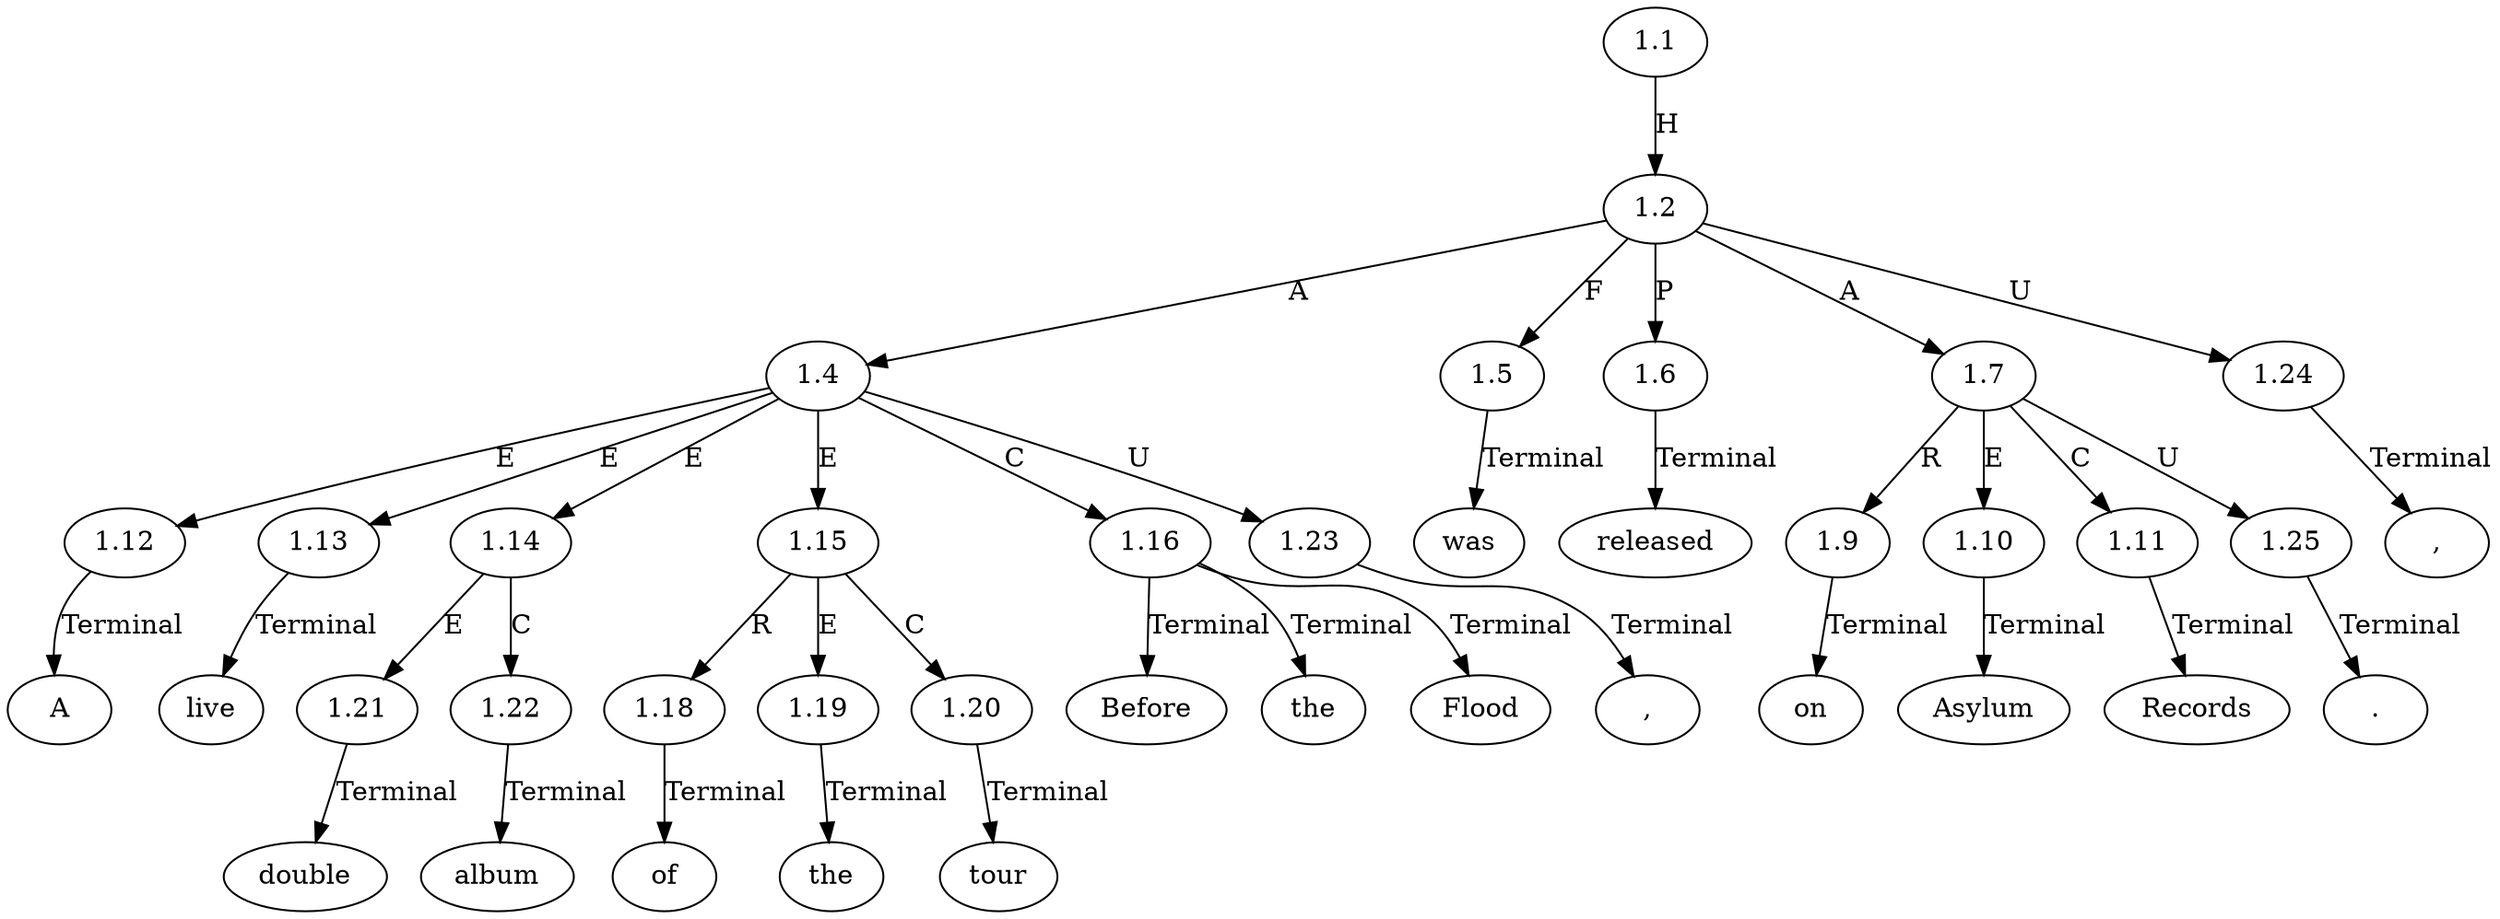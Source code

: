 // Graph
digraph {
	0.1 [label=A ordering=out]
	0.10 [label=the ordering=out]
	0.11 [label=Flood ordering=out]
	0.12 [label="," ordering=out]
	0.13 [label=was ordering=out]
	0.14 [label=released ordering=out]
	0.15 [label=on ordering=out]
	0.16 [label=Asylum ordering=out]
	0.17 [label=Records ordering=out]
	0.18 [label="." ordering=out]
	0.2 [label=live ordering=out]
	0.3 [label=double ordering=out]
	0.4 [label=album ordering=out]
	0.5 [label=of ordering=out]
	0.6 [label=the ordering=out]
	0.7 [label=tour ordering=out]
	0.8 [label="," ordering=out]
	0.9 [label=Before ordering=out]
	1.1 [label=1.1 ordering=out]
	1.2 [label=1.2 ordering=out]
	1.4 [label=1.4 ordering=out]
	1.5 [label=1.5 ordering=out]
	1.6 [label=1.6 ordering=out]
	1.7 [label=1.7 ordering=out]
	1.9 [label=1.9 ordering=out]
	1.10 [label=1.10 ordering=out]
	1.11 [label=1.11 ordering=out]
	1.12 [label=1.12 ordering=out]
	1.13 [label=1.13 ordering=out]
	1.14 [label=1.14 ordering=out]
	1.15 [label=1.15 ordering=out]
	1.16 [label=1.16 ordering=out]
	1.18 [label=1.18 ordering=out]
	1.19 [label=1.19 ordering=out]
	1.20 [label=1.20 ordering=out]
	1.21 [label=1.21 ordering=out]
	1.22 [label=1.22 ordering=out]
	1.23 [label=1.23 ordering=out]
	1.24 [label=1.24 ordering=out]
	1.25 [label=1.25 ordering=out]
	1.1 -> 1.2 [label=H ordering=out]
	1.2 -> 1.4 [label=A ordering=out]
	1.2 -> 1.5 [label=F ordering=out]
	1.2 -> 1.6 [label=P ordering=out]
	1.2 -> 1.7 [label=A ordering=out]
	1.2 -> 1.24 [label=U ordering=out]
	1.4 -> 1.12 [label=E ordering=out]
	1.4 -> 1.13 [label=E ordering=out]
	1.4 -> 1.14 [label=E ordering=out]
	1.4 -> 1.15 [label=E ordering=out]
	1.4 -> 1.16 [label=C ordering=out]
	1.4 -> 1.23 [label=U ordering=out]
	1.5 -> 0.13 [label=Terminal ordering=out]
	1.6 -> 0.14 [label=Terminal ordering=out]
	1.7 -> 1.9 [label=R ordering=out]
	1.7 -> 1.10 [label=E ordering=out]
	1.7 -> 1.11 [label=C ordering=out]
	1.7 -> 1.25 [label=U ordering=out]
	1.9 -> 0.15 [label=Terminal ordering=out]
	1.10 -> 0.16 [label=Terminal ordering=out]
	1.11 -> 0.17 [label=Terminal ordering=out]
	1.12 -> 0.1 [label=Terminal ordering=out]
	1.13 -> 0.2 [label=Terminal ordering=out]
	1.14 -> 1.21 [label=E ordering=out]
	1.14 -> 1.22 [label=C ordering=out]
	1.15 -> 1.18 [label=R ordering=out]
	1.15 -> 1.19 [label=E ordering=out]
	1.15 -> 1.20 [label=C ordering=out]
	1.16 -> 0.9 [label=Terminal ordering=out]
	1.16 -> 0.10 [label=Terminal ordering=out]
	1.16 -> 0.11 [label=Terminal ordering=out]
	1.18 -> 0.5 [label=Terminal ordering=out]
	1.19 -> 0.6 [label=Terminal ordering=out]
	1.20 -> 0.7 [label=Terminal ordering=out]
	1.21 -> 0.3 [label=Terminal ordering=out]
	1.22 -> 0.4 [label=Terminal ordering=out]
	1.23 -> 0.8 [label=Terminal ordering=out]
	1.24 -> 0.12 [label=Terminal ordering=out]
	1.25 -> 0.18 [label=Terminal ordering=out]
}
